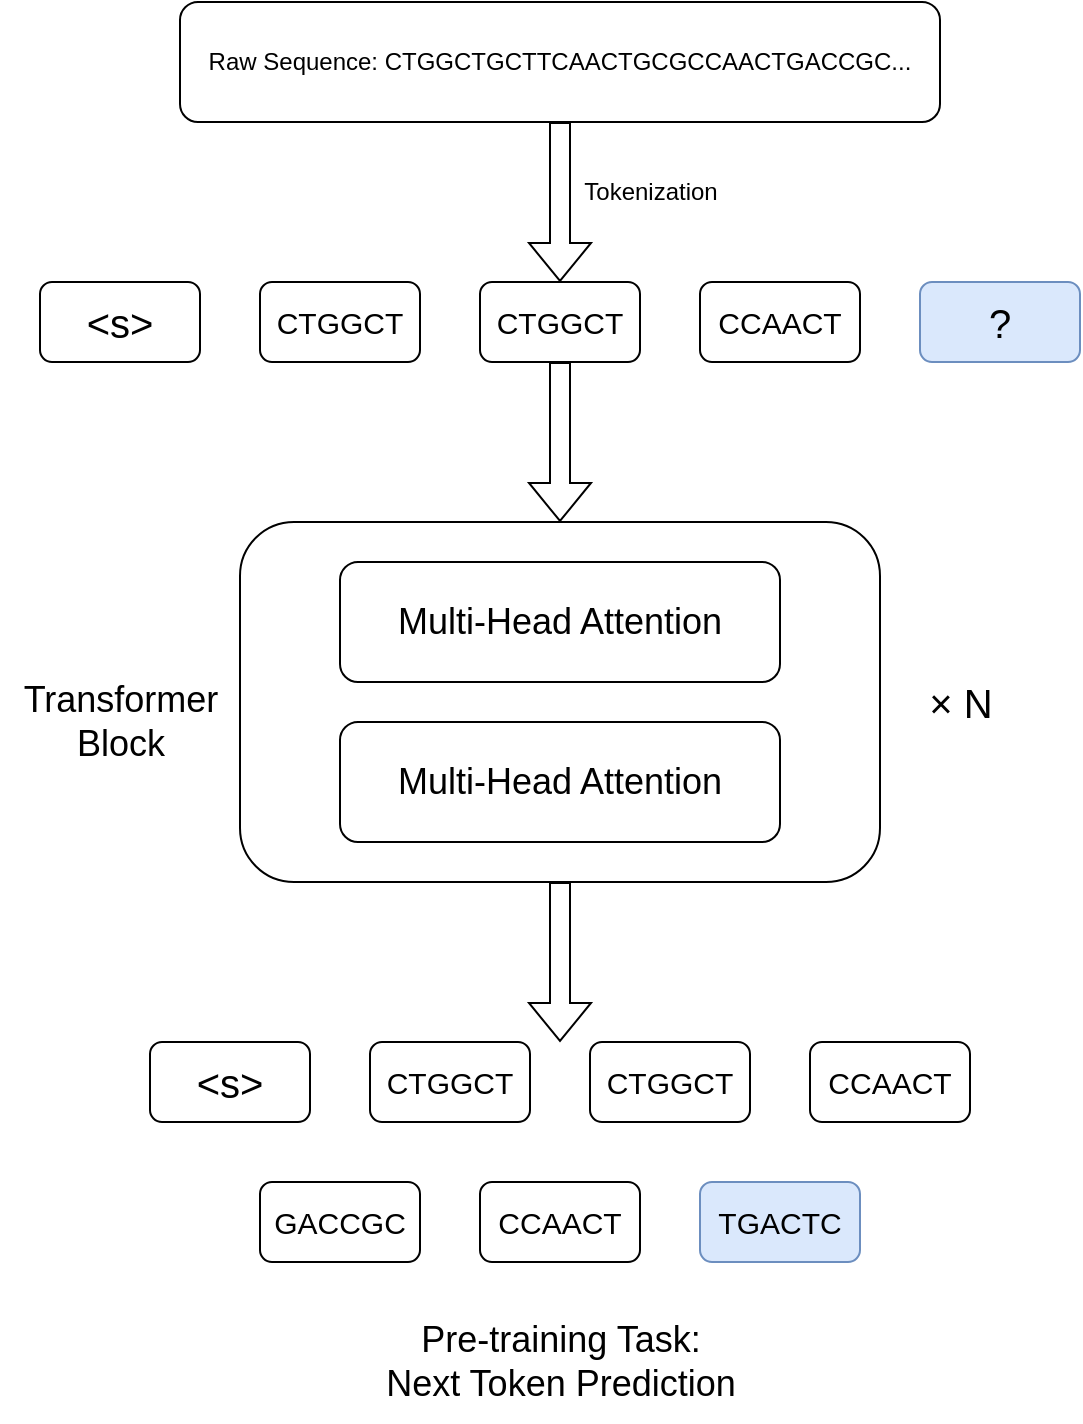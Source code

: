 <mxfile version="28.0.6">
  <diagram name="Page-1" id="XRGcRZA84xJ_BBarx-h9">
    <mxGraphModel dx="1418" dy="786" grid="1" gridSize="10" guides="1" tooltips="1" connect="1" arrows="1" fold="1" page="1" pageScale="1" pageWidth="850" pageHeight="1100" math="0" shadow="0">
      <root>
        <mxCell id="0" />
        <mxCell id="1" parent="0" />
        <mxCell id="xloGMhkasINuL9V7zi06-1" value="Raw Sequence:&amp;nbsp;CTGGCTGCTTCAACTGCGCCAACTGACCGC..." style="rounded=1;whiteSpace=wrap;html=1;" parent="1" vertex="1">
          <mxGeometry x="235" y="60" width="380" height="60" as="geometry" />
        </mxCell>
        <mxCell id="xloGMhkasINuL9V7zi06-2" value="" style="endArrow=classic;html=1;rounded=0;exitX=0.5;exitY=1;exitDx=0;exitDy=0;strokeWidth=1;shape=flexArrow;" parent="1" source="xloGMhkasINuL9V7zi06-1" edge="1">
          <mxGeometry width="50" height="50" relative="1" as="geometry">
            <mxPoint x="425" y="140" as="sourcePoint" />
            <mxPoint x="425" y="200" as="targetPoint" />
          </mxGeometry>
        </mxCell>
        <mxCell id="xloGMhkasINuL9V7zi06-3" value="Tokenization" style="text;html=1;align=center;verticalAlign=middle;resizable=0;points=[];autosize=1;strokeColor=none;fillColor=none;rotation=0;" parent="1" vertex="1">
          <mxGeometry x="425" y="140" width="90" height="30" as="geometry" />
        </mxCell>
        <mxCell id="xloGMhkasINuL9V7zi06-4" value="&lt;font style=&quot;font-size: 20px;&quot;&gt;&amp;lt;s&amp;gt;&lt;/font&gt;" style="rounded=1;whiteSpace=wrap;html=1;" parent="1" vertex="1">
          <mxGeometry x="165" y="200" width="80" height="40" as="geometry" />
        </mxCell>
        <mxCell id="xloGMhkasINuL9V7zi06-5" value="&lt;font style=&quot;font-size: 15px;&quot;&gt;CTGGCT&lt;/font&gt;" style="rounded=1;whiteSpace=wrap;html=1;" parent="1" vertex="1">
          <mxGeometry x="275" y="200" width="80" height="40" as="geometry" />
        </mxCell>
        <mxCell id="xloGMhkasINuL9V7zi06-6" value="&lt;font style=&quot;font-size: 15px;&quot;&gt;CTGGCT&lt;/font&gt;" style="rounded=1;whiteSpace=wrap;html=1;" parent="1" vertex="1">
          <mxGeometry x="385" y="200" width="80" height="40" as="geometry" />
        </mxCell>
        <mxCell id="B88EIdXbSWaDTcQT7I1L-1" value="&lt;font style=&quot;font-size: 15px;&quot;&gt;CCAACT&lt;/font&gt;" style="rounded=1;whiteSpace=wrap;html=1;" vertex="1" parent="1">
          <mxGeometry x="495" y="200" width="80" height="40" as="geometry" />
        </mxCell>
        <mxCell id="B88EIdXbSWaDTcQT7I1L-2" value="&lt;font style=&quot;font-size: 20px;&quot;&gt;?&lt;/font&gt;" style="rounded=1;whiteSpace=wrap;html=1;fillColor=#dae8fc;strokeColor=#6c8ebf;" vertex="1" parent="1">
          <mxGeometry x="605" y="200" width="80" height="40" as="geometry" />
        </mxCell>
        <mxCell id="B88EIdXbSWaDTcQT7I1L-4" value="" style="endArrow=classic;html=1;rounded=0;exitX=0.5;exitY=1;exitDx=0;exitDy=0;strokeWidth=1;shape=flexArrow;" edge="1" parent="1">
          <mxGeometry width="50" height="50" relative="1" as="geometry">
            <mxPoint x="425" y="240" as="sourcePoint" />
            <mxPoint x="425" y="320" as="targetPoint" />
          </mxGeometry>
        </mxCell>
        <mxCell id="B88EIdXbSWaDTcQT7I1L-5" value="" style="rounded=1;whiteSpace=wrap;html=1;" vertex="1" parent="1">
          <mxGeometry x="265" y="320" width="320" height="180" as="geometry" />
        </mxCell>
        <mxCell id="B88EIdXbSWaDTcQT7I1L-6" value="&lt;font style=&quot;font-size: 18px;&quot;&gt;Multi-Head Attention&lt;/font&gt;" style="rounded=1;whiteSpace=wrap;html=1;" vertex="1" parent="1">
          <mxGeometry x="315" y="340" width="220" height="60" as="geometry" />
        </mxCell>
        <mxCell id="B88EIdXbSWaDTcQT7I1L-7" value="&lt;font style=&quot;font-size: 18px;&quot;&gt;Multi-Head Attention&lt;/font&gt;" style="rounded=1;whiteSpace=wrap;html=1;" vertex="1" parent="1">
          <mxGeometry x="315" y="420" width="220" height="60" as="geometry" />
        </mxCell>
        <mxCell id="B88EIdXbSWaDTcQT7I1L-8" value="&lt;font style=&quot;font-size: 20px;&quot;&gt;× N&lt;/font&gt;" style="text;html=1;align=center;verticalAlign=middle;resizable=0;points=[];autosize=1;strokeColor=none;fillColor=none;" vertex="1" parent="1">
          <mxGeometry x="595" y="390" width="60" height="40" as="geometry" />
        </mxCell>
        <mxCell id="B88EIdXbSWaDTcQT7I1L-9" value="&lt;font style=&quot;font-size: 20px;&quot;&gt;&amp;lt;s&amp;gt;&lt;/font&gt;" style="rounded=1;whiteSpace=wrap;html=1;" vertex="1" parent="1">
          <mxGeometry x="220" y="580" width="80" height="40" as="geometry" />
        </mxCell>
        <mxCell id="B88EIdXbSWaDTcQT7I1L-10" value="&lt;font style=&quot;font-size: 15px;&quot;&gt;CTGGCT&lt;/font&gt;" style="rounded=1;whiteSpace=wrap;html=1;" vertex="1" parent="1">
          <mxGeometry x="330" y="580" width="80" height="40" as="geometry" />
        </mxCell>
        <mxCell id="B88EIdXbSWaDTcQT7I1L-11" value="&lt;font style=&quot;font-size: 15px;&quot;&gt;CTGGCT&lt;/font&gt;" style="rounded=1;whiteSpace=wrap;html=1;" vertex="1" parent="1">
          <mxGeometry x="440" y="580" width="80" height="40" as="geometry" />
        </mxCell>
        <mxCell id="B88EIdXbSWaDTcQT7I1L-12" value="&lt;font style=&quot;font-size: 15px;&quot;&gt;CCAACT&lt;/font&gt;" style="rounded=1;whiteSpace=wrap;html=1;" vertex="1" parent="1">
          <mxGeometry x="550" y="580" width="80" height="40" as="geometry" />
        </mxCell>
        <mxCell id="B88EIdXbSWaDTcQT7I1L-14" value="" style="endArrow=classic;html=1;rounded=0;exitX=0.5;exitY=1;exitDx=0;exitDy=0;strokeWidth=1;shape=flexArrow;" edge="1" parent="1">
          <mxGeometry width="50" height="50" relative="1" as="geometry">
            <mxPoint x="425" y="500" as="sourcePoint" />
            <mxPoint x="425" y="580" as="targetPoint" />
          </mxGeometry>
        </mxCell>
        <mxCell id="B88EIdXbSWaDTcQT7I1L-15" value="&lt;font style=&quot;font-size: 15px;&quot;&gt;GACCGC&lt;/font&gt;" style="rounded=1;whiteSpace=wrap;html=1;" vertex="1" parent="1">
          <mxGeometry x="275" y="650" width="80" height="40" as="geometry" />
        </mxCell>
        <mxCell id="B88EIdXbSWaDTcQT7I1L-16" value="&lt;font style=&quot;font-size: 15px;&quot;&gt;CCAACT&lt;/font&gt;" style="rounded=1;whiteSpace=wrap;html=1;" vertex="1" parent="1">
          <mxGeometry x="385" y="650" width="80" height="40" as="geometry" />
        </mxCell>
        <mxCell id="B88EIdXbSWaDTcQT7I1L-17" value="&lt;font style=&quot;font-size: 15px;&quot;&gt;TGACTC&lt;/font&gt;" style="rounded=1;whiteSpace=wrap;html=1;fillColor=#dae8fc;strokeColor=#6c8ebf;" vertex="1" parent="1">
          <mxGeometry x="495" y="650" width="80" height="40" as="geometry" />
        </mxCell>
        <mxCell id="B88EIdXbSWaDTcQT7I1L-18" value="&lt;font style=&quot;font-size: 18px;&quot;&gt;Pre-training Task:&lt;/font&gt;&lt;div&gt;&lt;font style=&quot;font-size: 18px;&quot;&gt;Next Token Prediction&lt;/font&gt;&lt;/div&gt;" style="text;html=1;align=center;verticalAlign=middle;resizable=0;points=[];autosize=1;strokeColor=none;fillColor=none;" vertex="1" parent="1">
          <mxGeometry x="325" y="710" width="200" height="60" as="geometry" />
        </mxCell>
        <mxCell id="B88EIdXbSWaDTcQT7I1L-19" value="&lt;font style=&quot;font-size: 18px;&quot;&gt;Transformer&lt;/font&gt;&lt;div&gt;&lt;font style=&quot;font-size: 18px;&quot;&gt;Block&lt;/font&gt;&lt;/div&gt;" style="text;html=1;align=center;verticalAlign=middle;resizable=0;points=[];autosize=1;strokeColor=none;fillColor=none;" vertex="1" parent="1">
          <mxGeometry x="145" y="390" width="120" height="60" as="geometry" />
        </mxCell>
      </root>
    </mxGraphModel>
  </diagram>
</mxfile>

